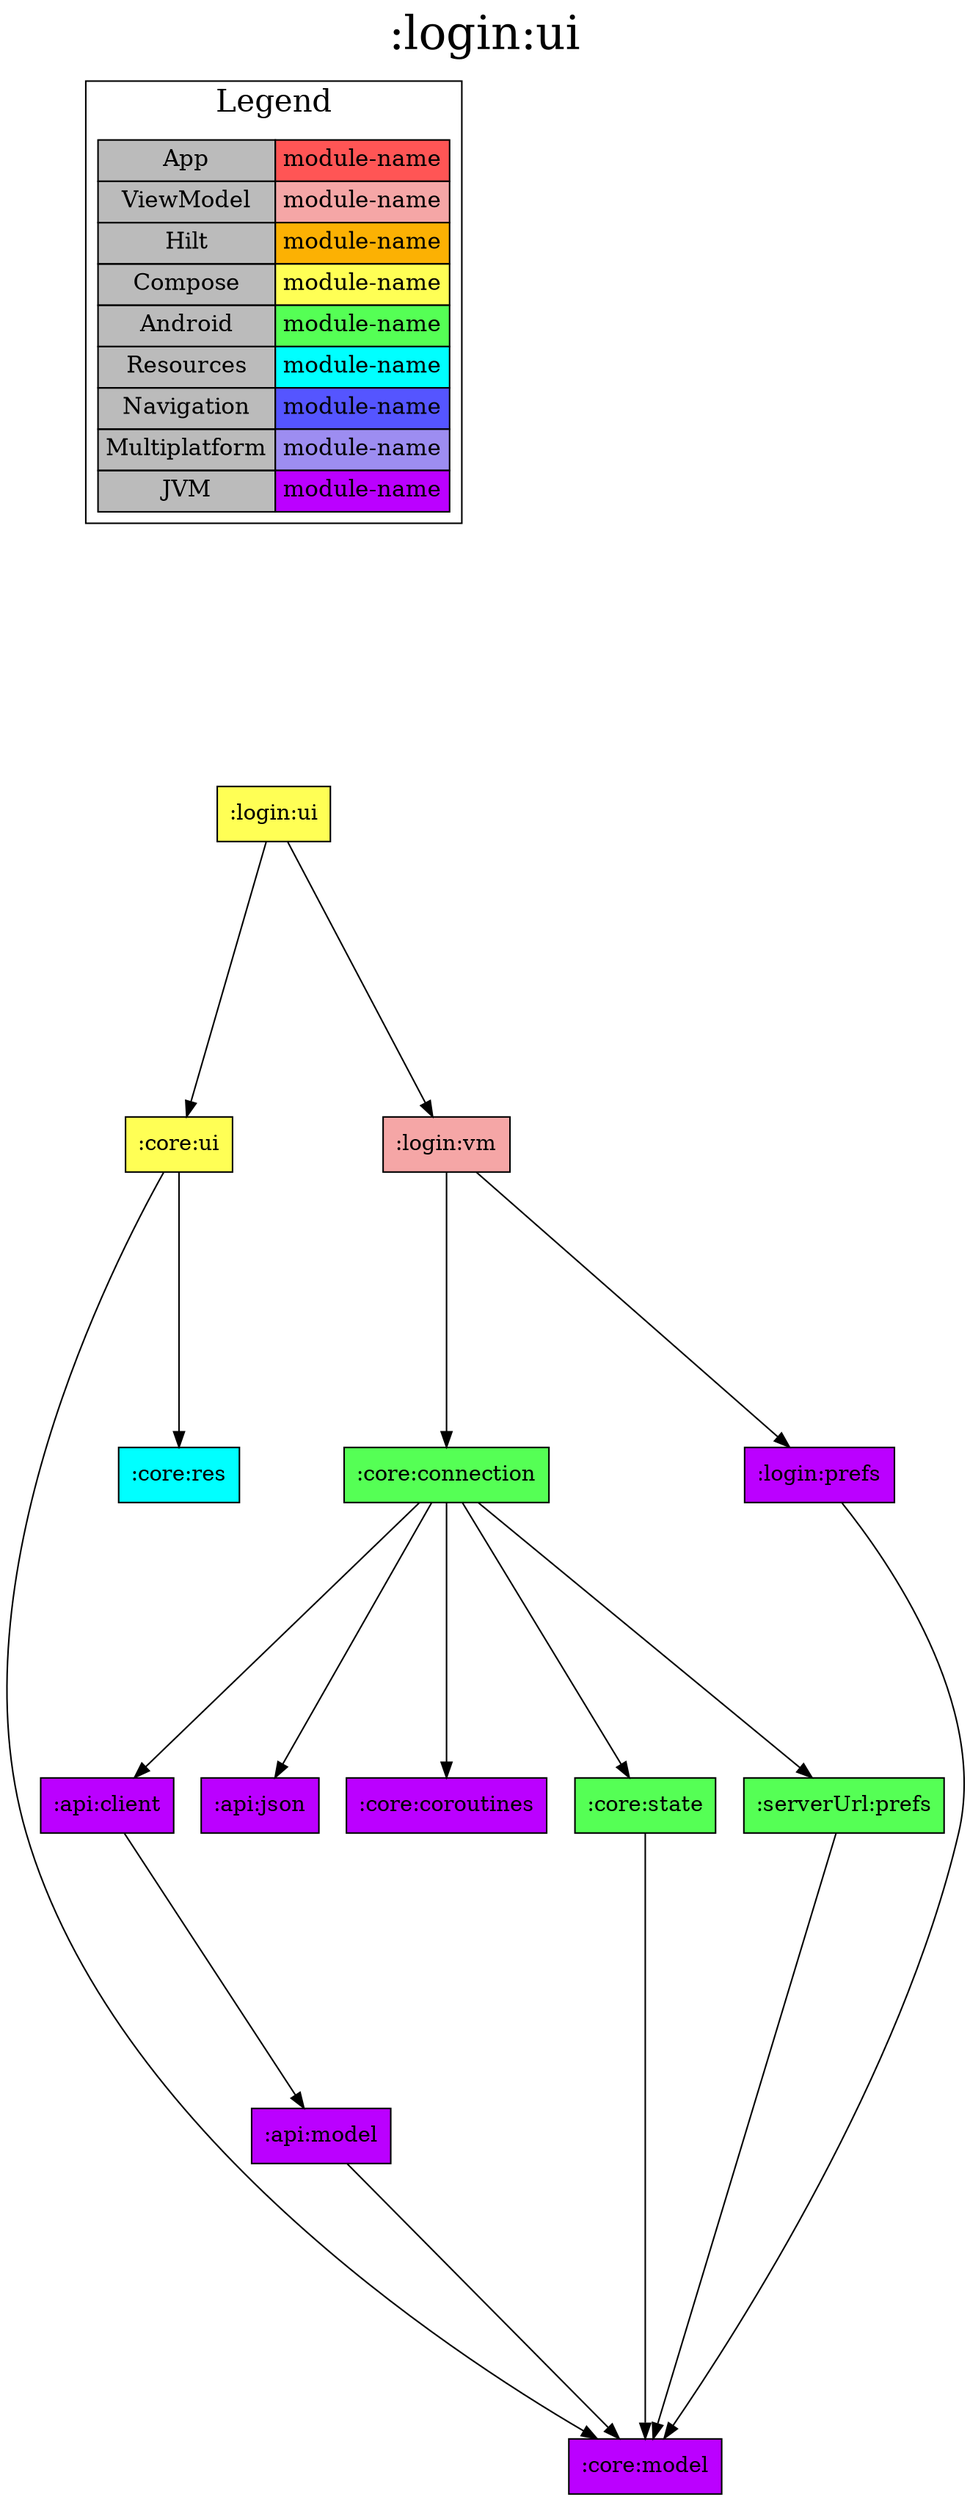 digraph {
edge ["dir"="forward"]
graph ["dpi"="100","label"=":login:ui","labelloc"="t","fontsize"="30","ranksep"="2.5","rankdir"="TB"]
node ["style"="filled"]
":login:ui" ["fillcolor"="#FFFF55","shape"="box"]
":core:ui" ["fillcolor"="#FFFF55","shape"="box"]
":core:model" ["fillcolor"="#BB00FF","shape"="box"]
":core:res" ["fillcolor"="#00FFFF","shape"="box"]
":login:vm" ["fillcolor"="#F5A6A6","shape"="box"]
":core:connection" ["fillcolor"="#55FF55","shape"="box"]
":api:client" ["fillcolor"="#BB00FF","shape"="box"]
":api:model" ["fillcolor"="#BB00FF","shape"="box"]
":api:json" ["fillcolor"="#BB00FF","shape"="box"]
":core:coroutines" ["fillcolor"="#BB00FF","shape"="box"]
":core:state" ["fillcolor"="#55FF55","shape"="box"]
":serverUrl:prefs" ["fillcolor"="#55FF55","shape"="box"]
":login:prefs" ["fillcolor"="#BB00FF","shape"="box"]
{
edge ["dir"="none"]
graph ["rank"="same"]
}
":login:ui" -> ":core:ui"
":login:ui" -> ":login:vm"
":core:ui" -> ":core:model"
":core:ui" -> ":core:res"
":login:vm" -> ":core:connection"
":login:vm" -> ":login:prefs"
":core:connection" -> ":api:client"
":core:connection" -> ":api:json"
":core:connection" -> ":core:coroutines"
":core:connection" -> ":core:state"
":core:connection" -> ":serverUrl:prefs"
":api:client" -> ":api:model"
":api:model" -> ":core:model"
":core:state" -> ":core:model"
":serverUrl:prefs" -> ":core:model"
":login:prefs" -> ":core:model"
subgraph "cluster_legend" {
edge ["dir"="none"]
graph ["label"="Legend","fontsize"="20"]
"Legend" ["style"="filled","fillcolor"="#bbbbbb","shape"="none","margin"="0","fontsize"="15","label"=<
<TABLE BORDER="0" CELLBORDER="1" CELLSPACING="0" CELLPADDING="4">
<TR><TD>App</TD><TD BGCOLOR="#FF5555">module-name</TD></TR>
<TR><TD>ViewModel</TD><TD BGCOLOR="#F5A6A6">module-name</TD></TR>
<TR><TD>Hilt</TD><TD BGCOLOR="#FCB103">module-name</TD></TR>
<TR><TD>Compose</TD><TD BGCOLOR="#FFFF55">module-name</TD></TR>
<TR><TD>Android</TD><TD BGCOLOR="#55FF55">module-name</TD></TR>
<TR><TD>Resources</TD><TD BGCOLOR="#00FFFF">module-name</TD></TR>
<TR><TD>Navigation</TD><TD BGCOLOR="#5555FF">module-name</TD></TR>
<TR><TD>Multiplatform</TD><TD BGCOLOR="#9D8DF1">module-name</TD></TR>
<TR><TD>JVM</TD><TD BGCOLOR="#BB00FF">module-name</TD></TR>
</TABLE>
>]
} -> ":login:ui" ["style"="invis"]
}